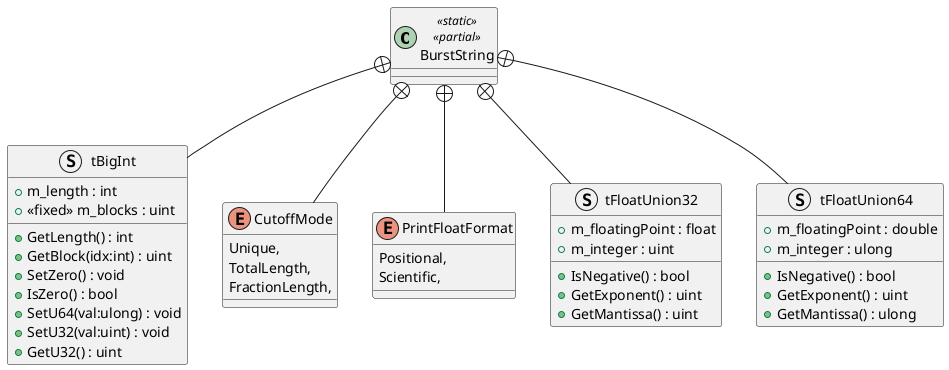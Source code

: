 @startuml
class BurstString <<static>> <<partial>> {
}
struct tBigInt {
    + GetLength() : int
    + GetBlock(idx:int) : uint
    + SetZero() : void
    + IsZero() : bool
    + SetU64(val:ulong) : void
    + SetU32(val:uint) : void
    + GetU32() : uint
    + m_length : int
    + <<fixed>> m_blocks : uint
}
enum CutoffMode {
    Unique,
    TotalLength,
    FractionLength,
}
enum PrintFloatFormat {
    Positional,
    Scientific,
}
struct tFloatUnion32 {
    + IsNegative() : bool
    + GetExponent() : uint
    + GetMantissa() : uint
    + m_floatingPoint : float
    + m_integer : uint
}
struct tFloatUnion64 {
    + IsNegative() : bool
    + GetExponent() : uint
    + GetMantissa() : ulong
    + m_floatingPoint : double
    + m_integer : ulong
}
BurstString +-- tBigInt
BurstString +-- CutoffMode
BurstString +-- PrintFloatFormat
BurstString +-- tFloatUnion32
BurstString +-- tFloatUnion64
@enduml
